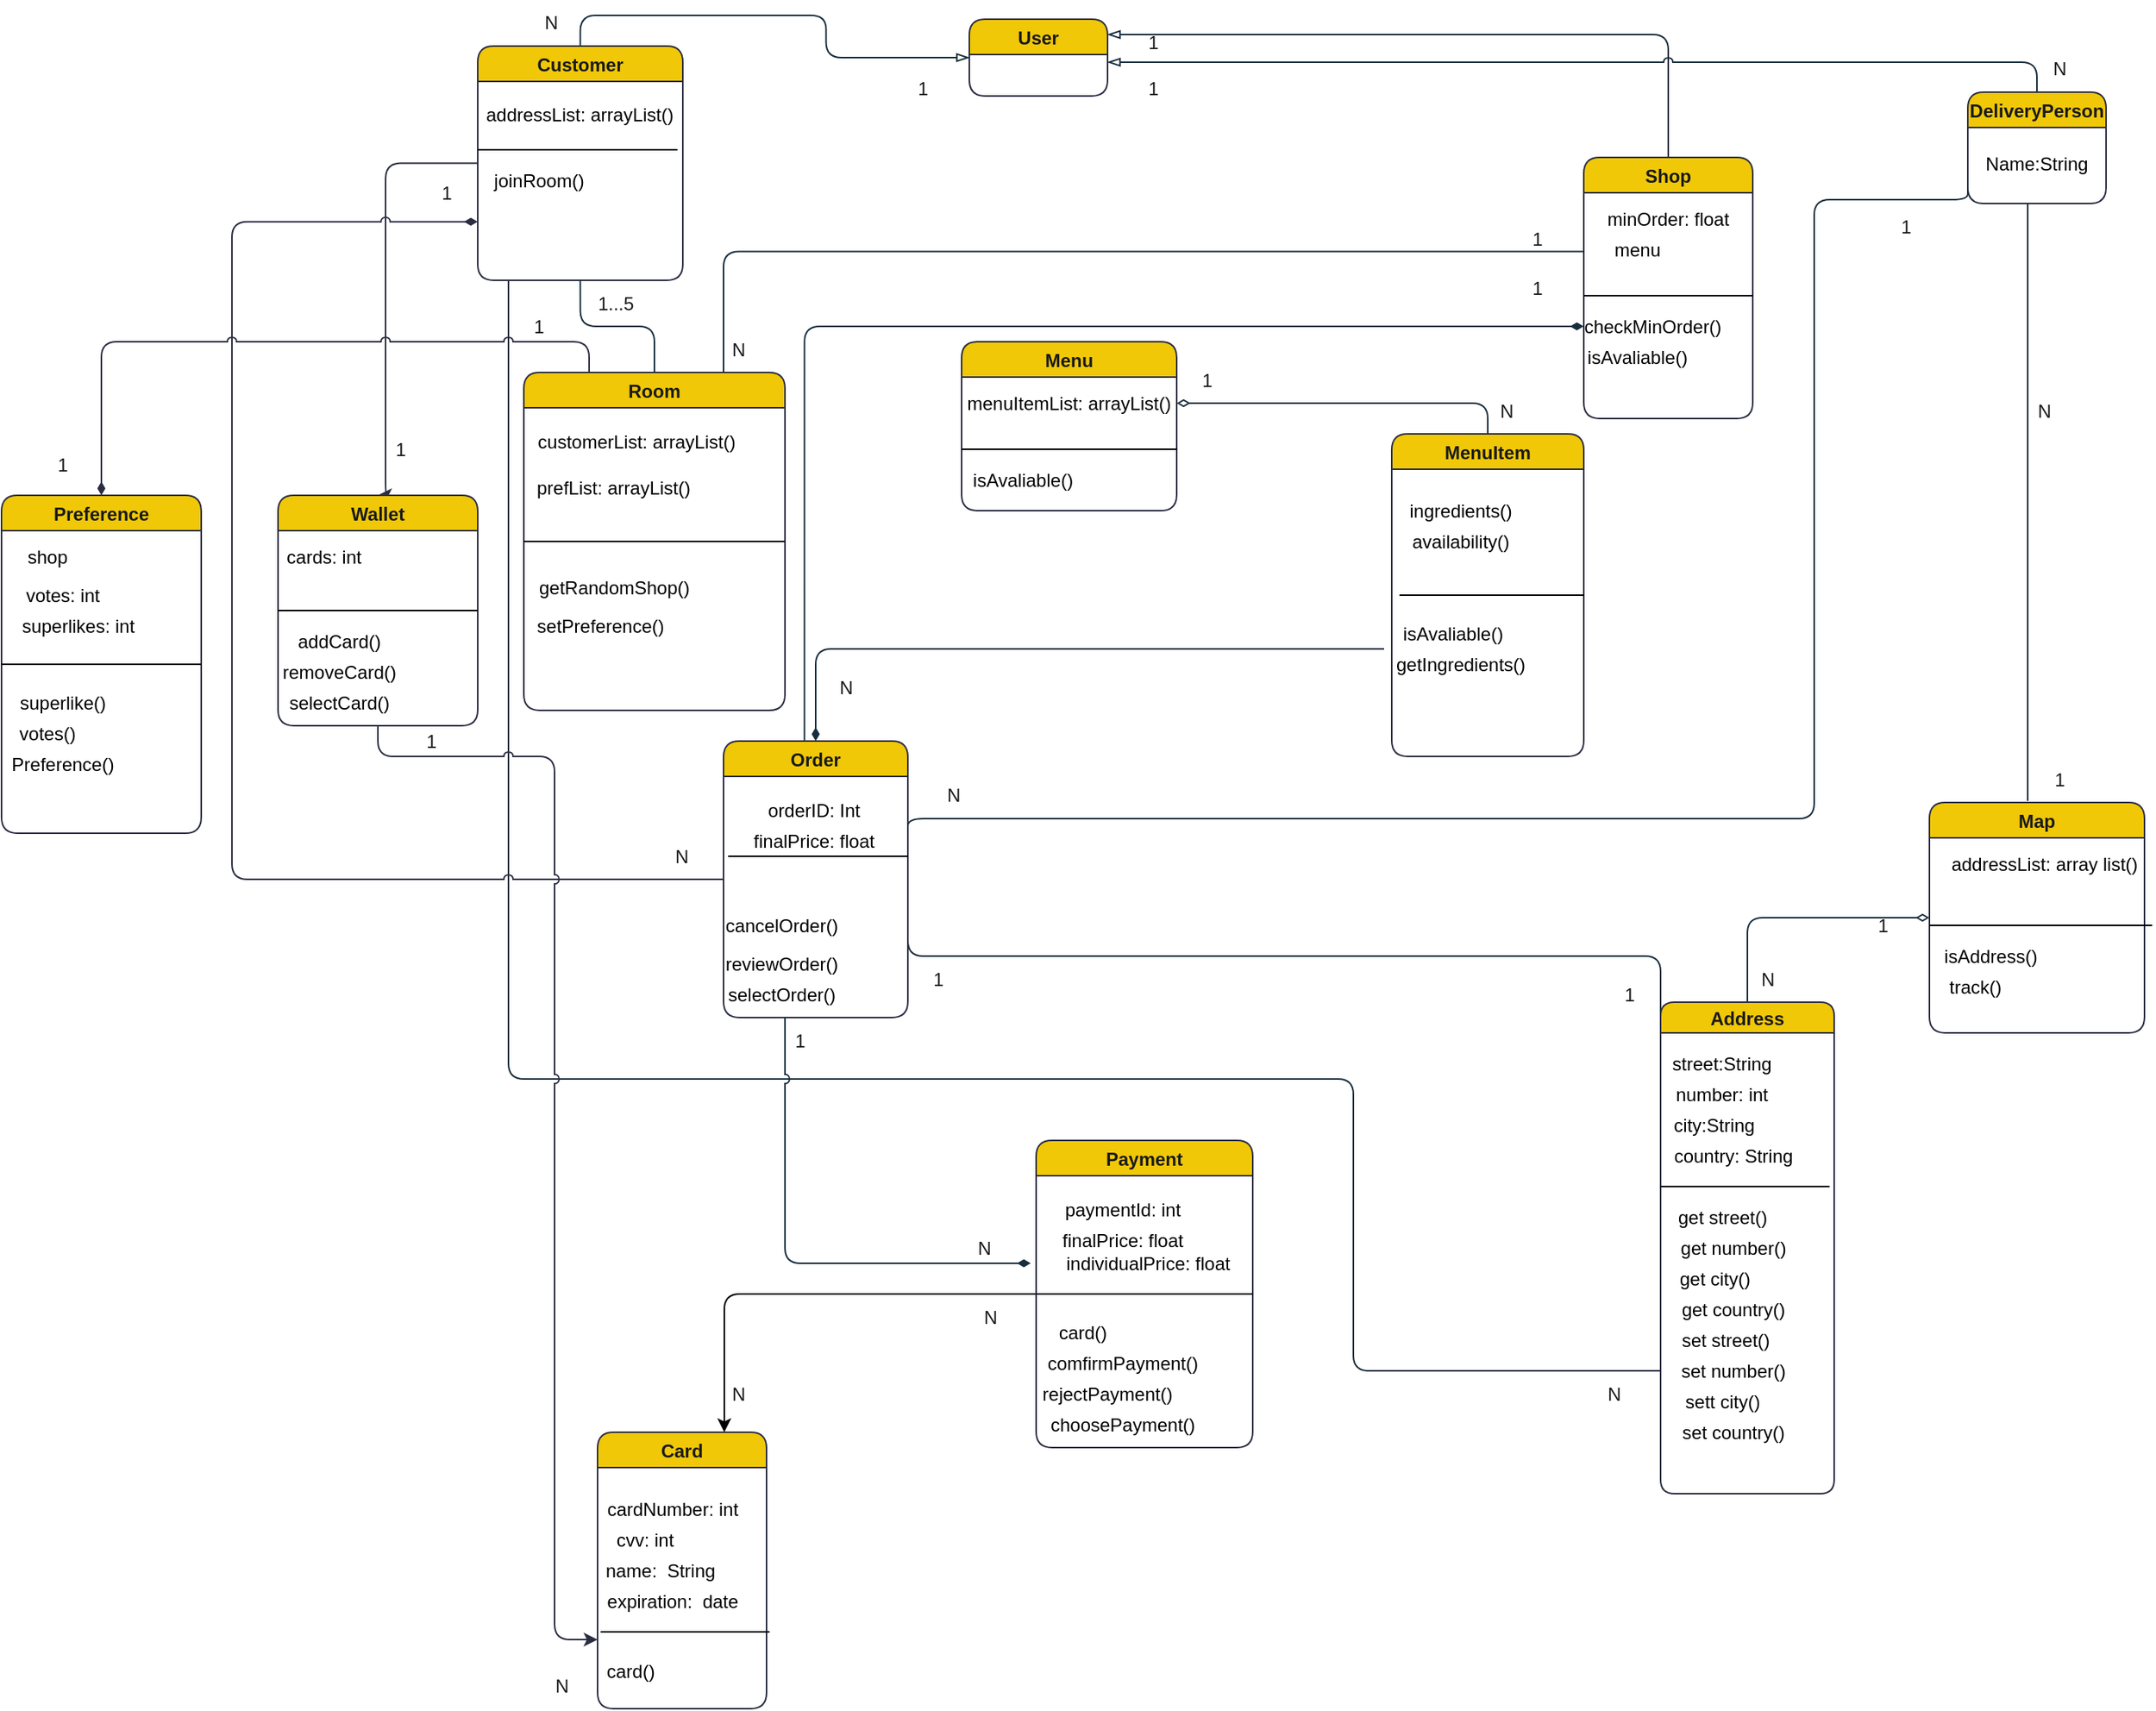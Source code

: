 <mxfile version="19.0.3" type="device"><diagram id="C5RBs43oDa-KdzZeNtuy" name="Page-1"><mxGraphModel dx="2557" dy="2076" grid="1" gridSize="10" guides="1" tooltips="1" connect="1" arrows="1" fold="1" page="1" pageScale="1" pageWidth="827" pageHeight="1169" background="#FFFFFF" math="0" shadow="0"><root><mxCell id="WIyWlLk6GJQsqaUBKTNV-0"/><mxCell id="WIyWlLk6GJQsqaUBKTNV-1" parent="WIyWlLk6GJQsqaUBKTNV-0"/><mxCell id="latmgmY7Nr6nbQ9gTKRY-16" style="edgeStyle=orthogonalEdgeStyle;orthogonalLoop=1;jettySize=auto;html=1;entryX=0.5;entryY=0;entryDx=0;entryDy=0;endArrow=none;endFill=0;startArrow=blockThin;startFill=0;rounded=1;labelBackgroundColor=#EEEEEE;strokeColor=#182E3E;fontColor=#1A1A1A;" parent="WIyWlLk6GJQsqaUBKTNV-1" source="latmgmY7Nr6nbQ9gTKRY-2" target="latmgmY7Nr6nbQ9gTKRY-3" edge="1"><mxGeometry relative="1" as="geometry"/></mxCell><mxCell id="latmgmY7Nr6nbQ9gTKRY-17" style="edgeStyle=orthogonalEdgeStyle;orthogonalLoop=1;jettySize=auto;html=1;entryX=0.5;entryY=0;entryDx=0;entryDy=0;endArrow=none;endFill=0;startArrow=blockThin;startFill=0;rounded=1;labelBackgroundColor=#EEEEEE;strokeColor=#182E3E;fontColor=#1A1A1A;" parent="WIyWlLk6GJQsqaUBKTNV-1" source="latmgmY7Nr6nbQ9gTKRY-2" target="latmgmY7Nr6nbQ9gTKRY-4" edge="1"><mxGeometry relative="1" as="geometry"><Array as="points"><mxPoint x="265" y="-1137.5"/></Array></mxGeometry></mxCell><mxCell id="latmgmY7Nr6nbQ9gTKRY-18" style="edgeStyle=orthogonalEdgeStyle;orthogonalLoop=1;jettySize=auto;html=1;entryX=0.5;entryY=0;entryDx=0;entryDy=0;startArrow=blockThin;startFill=0;endArrow=none;endFill=0;rounded=1;labelBackgroundColor=#EEEEEE;strokeColor=#182E3E;fontColor=#1A1A1A;jumpStyle=arc;" parent="WIyWlLk6GJQsqaUBKTNV-1" source="latmgmY7Nr6nbQ9gTKRY-2" target="latmgmY7Nr6nbQ9gTKRY-5" edge="1"><mxGeometry relative="1" as="geometry"><Array as="points"><mxPoint x="505" y="-1119.5"/></Array></mxGeometry></mxCell><mxCell id="latmgmY7Nr6nbQ9gTKRY-2" value="User" style="swimlane;rounded=1;fillColor=#F0C808;strokeColor=#2B2D42;fontColor=#1A1A1A;" parent="WIyWlLk6GJQsqaUBKTNV-1" vertex="1"><mxGeometry x="-190" y="-1147.5" width="90" height="50" as="geometry"/></mxCell><mxCell id="latmgmY7Nr6nbQ9gTKRY-45" style="edgeStyle=orthogonalEdgeStyle;orthogonalLoop=1;jettySize=auto;html=1;entryX=0;entryY=0.75;entryDx=0;entryDy=0;startArrow=none;startFill=0;endArrow=none;endFill=0;elbow=vertical;rounded=1;labelBackgroundColor=#EEEEEE;strokeColor=#182E3E;fontColor=#1A1A1A;" parent="WIyWlLk6GJQsqaUBKTNV-1" target="latmgmY7Nr6nbQ9gTKRY-13" edge="1"><mxGeometry relative="1" as="geometry"><Array as="points"><mxPoint x="-490" y="-977.5"/><mxPoint x="-490" y="-457.5"/><mxPoint x="60" y="-457.5"/><mxPoint x="60" y="-267.5"/></Array><mxPoint x="-490" y="-977.5" as="sourcePoint"/></mxGeometry></mxCell><mxCell id="Bmheo_NzVIlXGP0HRXlo-3" style="edgeStyle=orthogonalEdgeStyle;rounded=1;orthogonalLoop=1;jettySize=auto;html=1;entryX=0.5;entryY=0;entryDx=0;entryDy=0;strokeColor=#2B2D42;jumpStyle=arc;" parent="WIyWlLk6GJQsqaUBKTNV-1" source="latmgmY7Nr6nbQ9gTKRY-3" target="Bmheo_NzVIlXGP0HRXlo-2" edge="1"><mxGeometry relative="1" as="geometry"><Array as="points"><mxPoint x="-570" y="-1053.5"/><mxPoint x="-570" y="-837.5"/></Array></mxGeometry></mxCell><mxCell id="latmgmY7Nr6nbQ9gTKRY-3" value="Customer" style="swimlane;startSize=23;rounded=1;fillColor=#F0C808;strokeColor=#2B2D42;fontColor=#1A1A1A;" parent="WIyWlLk6GJQsqaUBKTNV-1" vertex="1"><mxGeometry x="-510" y="-1130" width="133.5" height="152.5" as="geometry"/></mxCell><mxCell id="lpXa4CEymnsqOHcfvNIc-89" value="addressList: arrayList()" style="text;html=1;strokeColor=none;fillColor=none;align=center;verticalAlign=middle;whiteSpace=wrap;rounded=0;" parent="latmgmY7Nr6nbQ9gTKRY-3" vertex="1"><mxGeometry x="-11.75" y="30" width="157" height="30" as="geometry"/></mxCell><mxCell id="lpXa4CEymnsqOHcfvNIc-90" value="" style="endArrow=none;html=1;rounded=0;" parent="latmgmY7Nr6nbQ9gTKRY-3" edge="1"><mxGeometry width="50" height="50" relative="1" as="geometry"><mxPoint y="67.5" as="sourcePoint"/><mxPoint x="130" y="67.5" as="targetPoint"/></mxGeometry></mxCell><mxCell id="lpXa4CEymnsqOHcfvNIc-91" value="joinRoom()" style="text;html=1;strokeColor=none;fillColor=none;align=center;verticalAlign=middle;whiteSpace=wrap;rounded=0;" parent="latmgmY7Nr6nbQ9gTKRY-3" vertex="1"><mxGeometry x="10" y="72.5" width="60" height="30" as="geometry"/></mxCell><mxCell id="latmgmY7Nr6nbQ9gTKRY-41" style="edgeStyle=orthogonalEdgeStyle;orthogonalLoop=1;jettySize=auto;html=1;exitX=0;exitY=0.5;exitDx=0;exitDy=0;entryX=0.439;entryY=0.01;entryDx=0;entryDy=0;startArrow=diamondThin;startFill=1;endArrow=none;endFill=0;elbow=vertical;rounded=1;labelBackgroundColor=#EEEEEE;strokeColor=#182E3E;fontColor=#1A1A1A;entryPerimeter=0;" parent="WIyWlLk6GJQsqaUBKTNV-1" source="lpXa4CEymnsqOHcfvNIc-61" target="latmgmY7Nr6nbQ9gTKRY-7" edge="1"><mxGeometry relative="1" as="geometry"><Array as="points"><mxPoint x="-297" y="-947.5"/></Array></mxGeometry></mxCell><mxCell id="latmgmY7Nr6nbQ9gTKRY-4" value="Shop" style="swimlane;rounded=1;fillColor=#F0C808;strokeColor=#2B2D42;fontColor=#1A1A1A;" parent="WIyWlLk6GJQsqaUBKTNV-1" vertex="1"><mxGeometry x="210" y="-1057.5" width="110" height="170" as="geometry"/></mxCell><mxCell id="lpXa4CEymnsqOHcfvNIc-57" value="minOrder: float" style="text;html=1;strokeColor=none;fillColor=none;align=center;verticalAlign=middle;whiteSpace=wrap;rounded=0;" parent="latmgmY7Nr6nbQ9gTKRY-4" vertex="1"><mxGeometry x="10" y="30" width="90" height="20" as="geometry"/></mxCell><mxCell id="lpXa4CEymnsqOHcfvNIc-58" value="menu" style="text;html=1;strokeColor=none;fillColor=none;align=center;verticalAlign=middle;whiteSpace=wrap;rounded=0;" parent="latmgmY7Nr6nbQ9gTKRY-4" vertex="1"><mxGeometry x="-10" y="50" width="90" height="20" as="geometry"/></mxCell><mxCell id="lpXa4CEymnsqOHcfvNIc-61" value="checkMinOrder()" style="text;html=1;strokeColor=none;fillColor=none;align=center;verticalAlign=middle;whiteSpace=wrap;rounded=0;" parent="latmgmY7Nr6nbQ9gTKRY-4" vertex="1"><mxGeometry y="100" width="90" height="20" as="geometry"/></mxCell><mxCell id="lpXa4CEymnsqOHcfvNIc-62" value="isAvaliable()" style="text;html=1;strokeColor=none;fillColor=none;align=center;verticalAlign=middle;whiteSpace=wrap;rounded=0;" parent="latmgmY7Nr6nbQ9gTKRY-4" vertex="1"><mxGeometry x="-10" y="120" width="90" height="20" as="geometry"/></mxCell><mxCell id="latmgmY7Nr6nbQ9gTKRY-49" style="edgeStyle=orthogonalEdgeStyle;orthogonalLoop=1;jettySize=auto;html=1;entryX=0.15;entryY=0.967;entryDx=0;entryDy=0;startArrow=none;startFill=0;endArrow=none;endFill=0;elbow=vertical;rounded=0;labelBackgroundColor=#EEEEEE;strokeColor=#182E3E;fontColor=#1A1A1A;entryPerimeter=0;" parent="WIyWlLk6GJQsqaUBKTNV-1" target="lpXa4CEymnsqOHcfvNIc-49" edge="1"><mxGeometry relative="1" as="geometry"><Array as="points"><mxPoint x="499" y="-907.5"/></Array><mxPoint x="499" y="-1027.5" as="sourcePoint"/></mxGeometry></mxCell><mxCell id="latmgmY7Nr6nbQ9gTKRY-5" value="DeliveryPerson" style="swimlane;startSize=23;rounded=1;fillColor=#F0C808;strokeColor=#2B2D42;fontColor=#1A1A1A;" parent="WIyWlLk6GJQsqaUBKTNV-1" vertex="1"><mxGeometry x="460" y="-1100" width="90" height="72.5" as="geometry"/></mxCell><mxCell id="lpXa4CEymnsqOHcfvNIc-111" value="Name:String" style="text;html=1;strokeColor=none;fillColor=none;align=center;verticalAlign=middle;whiteSpace=wrap;rounded=0;" parent="latmgmY7Nr6nbQ9gTKRY-5" vertex="1"><mxGeometry x="15" y="31.5" width="60" height="30" as="geometry"/></mxCell><mxCell id="latmgmY7Nr6nbQ9gTKRY-35" style="edgeStyle=orthogonalEdgeStyle;orthogonalLoop=1;jettySize=auto;html=1;entryX=0.5;entryY=1;entryDx=0;entryDy=0;startArrow=none;startFill=0;endArrow=none;endFill=0;rounded=1;labelBackgroundColor=#EEEEEE;strokeColor=#182E3E;fontColor=#1A1A1A;" parent="WIyWlLk6GJQsqaUBKTNV-1" source="latmgmY7Nr6nbQ9gTKRY-6" target="latmgmY7Nr6nbQ9gTKRY-3" edge="1"><mxGeometry relative="1" as="geometry"/></mxCell><mxCell id="latmgmY7Nr6nbQ9gTKRY-39" style="edgeStyle=orthogonalEdgeStyle;orthogonalLoop=1;jettySize=auto;html=1;entryX=1;entryY=0.75;entryDx=0;entryDy=0;startArrow=none;startFill=0;endArrow=none;endFill=0;rounded=1;labelBackgroundColor=#EEEEEE;strokeColor=#182E3E;fontColor=#1A1A1A;exitX=0.25;exitY=1;exitDx=0;exitDy=0;" parent="WIyWlLk6GJQsqaUBKTNV-1" target="lpXa4CEymnsqOHcfvNIc-31" edge="1"><mxGeometry relative="1" as="geometry"><Array as="points"><mxPoint x="-350" y="-907.5"/><mxPoint x="-350" y="-996.5"/></Array><mxPoint x="-355" y="-907.5" as="sourcePoint"/></mxGeometry></mxCell><mxCell id="latmgmY7Nr6nbQ9gTKRY-6" value="Room" style="swimlane;rounded=1;fillColor=#F0C808;strokeColor=#2B2D42;fontColor=#1A1A1A;" parent="WIyWlLk6GJQsqaUBKTNV-1" vertex="1"><mxGeometry x="-480" y="-917.5" width="170" height="220" as="geometry"/></mxCell><mxCell id="lpXa4CEymnsqOHcfvNIc-84" value="customerList: arrayList()" style="text;html=1;strokeColor=none;fillColor=none;align=center;verticalAlign=middle;whiteSpace=wrap;rounded=0;" parent="latmgmY7Nr6nbQ9gTKRY-6" vertex="1"><mxGeometry x="-5" y="30" width="157" height="30" as="geometry"/></mxCell><mxCell id="lpXa4CEymnsqOHcfvNIc-85" value="prefList: arrayList()" style="text;html=1;strokeColor=none;fillColor=none;align=center;verticalAlign=middle;whiteSpace=wrap;rounded=0;" parent="latmgmY7Nr6nbQ9gTKRY-6" vertex="1"><mxGeometry x="-20" y="60" width="157" height="30" as="geometry"/></mxCell><mxCell id="lpXa4CEymnsqOHcfvNIc-87" value="getRandomShop()" style="text;html=1;strokeColor=none;fillColor=none;align=center;verticalAlign=middle;whiteSpace=wrap;rounded=0;" parent="latmgmY7Nr6nbQ9gTKRY-6" vertex="1"><mxGeometry x="28.5" y="125" width="60" height="30" as="geometry"/></mxCell><mxCell id="lpXa4CEymnsqOHcfvNIc-88" value="setPreference()" style="text;html=1;strokeColor=none;fillColor=none;align=center;verticalAlign=middle;whiteSpace=wrap;rounded=0;" parent="latmgmY7Nr6nbQ9gTKRY-6" vertex="1"><mxGeometry x="20" y="150" width="60" height="30" as="geometry"/></mxCell><mxCell id="latmgmY7Nr6nbQ9gTKRY-31" style="edgeStyle=orthogonalEdgeStyle;orthogonalLoop=1;jettySize=auto;html=1;startArrow=none;startFill=0;endArrow=diamondThin;endFill=1;rounded=1;labelBackgroundColor=#EEEEEE;strokeColor=#182E3E;fontColor=#1A1A1A;jumpStyle=arc;" parent="WIyWlLk6GJQsqaUBKTNV-1" source="latmgmY7Nr6nbQ9gTKRY-7" edge="1"><mxGeometry relative="1" as="geometry"><Array as="points"><mxPoint x="-310" y="-677.5"/></Array><mxPoint x="-150" y="-337.5" as="targetPoint"/></mxGeometry></mxCell><mxCell id="latmgmY7Nr6nbQ9gTKRY-42" style="edgeStyle=orthogonalEdgeStyle;orthogonalLoop=1;jettySize=auto;html=1;entryX=0;entryY=0.75;entryDx=0;entryDy=0;startArrow=none;startFill=0;endArrow=diamondThin;endFill=1;rounded=1;labelBackgroundColor=#EEEEEE;strokeColor=#2B2D42;fontColor=#1A1A1A;jumpStyle=arc;" parent="WIyWlLk6GJQsqaUBKTNV-1" source="latmgmY7Nr6nbQ9gTKRY-7" target="latmgmY7Nr6nbQ9gTKRY-3" edge="1"><mxGeometry relative="1" as="geometry"><Array as="points"><mxPoint x="-670" y="-587.5"/><mxPoint x="-670" y="-1015.5"/></Array></mxGeometry></mxCell><mxCell id="latmgmY7Nr6nbQ9gTKRY-43" style="edgeStyle=orthogonalEdgeStyle;orthogonalLoop=1;jettySize=auto;html=1;startArrow=none;startFill=0;endArrow=none;endFill=0;elbow=vertical;rounded=1;labelBackgroundColor=#EEEEEE;strokeColor=#182E3E;fontColor=#1A1A1A;" parent="WIyWlLk6GJQsqaUBKTNV-1" edge="1"><mxGeometry relative="1" as="geometry"><Array as="points"><mxPoint x="-230" y="-627"/><mxPoint x="360" y="-627"/><mxPoint x="360" y="-1030"/><mxPoint x="460" y="-1030"/></Array><mxPoint x="-230" y="-617.5" as="sourcePoint"/><mxPoint x="460" y="-1037.5" as="targetPoint"/></mxGeometry></mxCell><mxCell id="latmgmY7Nr6nbQ9gTKRY-47" style="edgeStyle=orthogonalEdgeStyle;orthogonalLoop=1;jettySize=auto;html=1;entryX=0;entryY=0.25;entryDx=0;entryDy=0;startArrow=none;startFill=0;endArrow=none;endFill=0;elbow=vertical;rounded=1;labelBackgroundColor=#EEEEEE;strokeColor=#182E3E;fontColor=#1A1A1A;" parent="WIyWlLk6GJQsqaUBKTNV-1" target="latmgmY7Nr6nbQ9gTKRY-13" edge="1"><mxGeometry relative="1" as="geometry"><mxPoint x="-230" y="-607.5" as="sourcePoint"/><Array as="points"><mxPoint x="-190" y="-537.5"/><mxPoint x="67" y="-537.5"/></Array></mxGeometry></mxCell><mxCell id="latmgmY7Nr6nbQ9gTKRY-7" value="Order" style="swimlane;rounded=1;fillColor=#F0C808;strokeColor=#2B2D42;fontColor=#1A1A1A;" parent="WIyWlLk6GJQsqaUBKTNV-1" vertex="1"><mxGeometry x="-350" y="-677.5" width="120" height="180" as="geometry"/></mxCell><mxCell id="lpXa4CEymnsqOHcfvNIc-112" value="cancelOrder()" style="text;html=1;strokeColor=none;fillColor=none;align=center;verticalAlign=middle;whiteSpace=wrap;rounded=0;" parent="latmgmY7Nr6nbQ9gTKRY-7" vertex="1"><mxGeometry x="8" y="105" width="60" height="30" as="geometry"/></mxCell><mxCell id="lpXa4CEymnsqOHcfvNIc-113" value="reviewOrder()" style="text;html=1;strokeColor=none;fillColor=none;align=center;verticalAlign=middle;whiteSpace=wrap;rounded=0;" parent="latmgmY7Nr6nbQ9gTKRY-7" vertex="1"><mxGeometry x="8" y="130" width="60" height="30" as="geometry"/></mxCell><mxCell id="lpXa4CEymnsqOHcfvNIc-114" value="selectOrder()" style="text;html=1;strokeColor=none;fillColor=none;align=center;verticalAlign=middle;whiteSpace=wrap;rounded=0;" parent="latmgmY7Nr6nbQ9gTKRY-7" vertex="1"><mxGeometry x="8" y="150" width="60" height="30" as="geometry"/></mxCell><mxCell id="lpXa4CEymnsqOHcfvNIc-115" value="orderID: Int" style="text;html=1;strokeColor=none;fillColor=none;align=center;verticalAlign=middle;whiteSpace=wrap;rounded=0;" parent="latmgmY7Nr6nbQ9gTKRY-7" vertex="1"><mxGeometry x="18" y="30" width="82" height="30" as="geometry"/></mxCell><mxCell id="lpXa4CEymnsqOHcfvNIc-125" value="finalPrice: float" style="text;html=1;strokeColor=none;fillColor=none;align=center;verticalAlign=middle;whiteSpace=wrap;rounded=0;" parent="latmgmY7Nr6nbQ9gTKRY-7" vertex="1"><mxGeometry x="18" y="50" width="82" height="30" as="geometry"/></mxCell><mxCell id="Bmheo_NzVIlXGP0HRXlo-0" style="edgeStyle=orthogonalEdgeStyle;rounded=1;orthogonalLoop=1;jettySize=auto;html=1;entryX=0.75;entryY=0;entryDx=0;entryDy=0;" parent="WIyWlLk6GJQsqaUBKTNV-1" source="latmgmY7Nr6nbQ9gTKRY-8" target="latmgmY7Nr6nbQ9gTKRY-10" edge="1"><mxGeometry relative="1" as="geometry"><mxPoint x="-320" y="-407.5" as="targetPoint"/></mxGeometry></mxCell><mxCell id="latmgmY7Nr6nbQ9gTKRY-8" value="Payment" style="swimlane;startSize=23;rounded=1;fillColor=#F0C808;strokeColor=#2B2D42;fontColor=#1A1A1A;" parent="WIyWlLk6GJQsqaUBKTNV-1" vertex="1"><mxGeometry x="-146.5" y="-417.5" width="141" height="200" as="geometry"/></mxCell><mxCell id="lpXa4CEymnsqOHcfvNIc-117" value="card()&lt;br&gt;" style="text;html=1;strokeColor=none;fillColor=none;align=center;verticalAlign=middle;whiteSpace=wrap;rounded=0;" parent="latmgmY7Nr6nbQ9gTKRY-8" vertex="1"><mxGeometry y="110" width="60" height="30" as="geometry"/></mxCell><mxCell id="lpXa4CEymnsqOHcfvNIc-118" value="comfirmPayment()" style="text;html=1;strokeColor=none;fillColor=none;align=center;verticalAlign=middle;whiteSpace=wrap;rounded=0;" parent="latmgmY7Nr6nbQ9gTKRY-8" vertex="1"><mxGeometry x="26.5" y="130" width="60" height="30" as="geometry"/></mxCell><mxCell id="lpXa4CEymnsqOHcfvNIc-119" value="rejectPayment()" style="text;html=1;strokeColor=none;fillColor=none;align=center;verticalAlign=middle;whiteSpace=wrap;rounded=0;" parent="latmgmY7Nr6nbQ9gTKRY-8" vertex="1"><mxGeometry x="16.5" y="150" width="60" height="30" as="geometry"/></mxCell><mxCell id="lpXa4CEymnsqOHcfvNIc-121" value="choosePayment()" style="text;html=1;strokeColor=none;fillColor=none;align=center;verticalAlign=middle;whiteSpace=wrap;rounded=0;" parent="latmgmY7Nr6nbQ9gTKRY-8" vertex="1"><mxGeometry x="26.5" y="170" width="60" height="30" as="geometry"/></mxCell><mxCell id="lpXa4CEymnsqOHcfvNIc-123" value="paymentId: int" style="text;html=1;strokeColor=none;fillColor=none;align=center;verticalAlign=middle;whiteSpace=wrap;rounded=0;" parent="latmgmY7Nr6nbQ9gTKRY-8" vertex="1"><mxGeometry x="15.5" y="30" width="82" height="30" as="geometry"/></mxCell><mxCell id="lpXa4CEymnsqOHcfvNIc-122" value="finalPrice: float" style="text;html=1;strokeColor=none;fillColor=none;align=center;verticalAlign=middle;whiteSpace=wrap;rounded=0;" parent="latmgmY7Nr6nbQ9gTKRY-8" vertex="1"><mxGeometry x="15.5" y="50" width="82" height="30" as="geometry"/></mxCell><mxCell id="lpXa4CEymnsqOHcfvNIc-124" value="individualPrice: float" style="text;html=1;strokeColor=none;fillColor=none;align=center;verticalAlign=middle;whiteSpace=wrap;rounded=0;" parent="latmgmY7Nr6nbQ9gTKRY-8" vertex="1"><mxGeometry x="15.5" y="70" width="114.5" height="20" as="geometry"/></mxCell><mxCell id="latmgmY7Nr6nbQ9gTKRY-10" value="Card" style="swimlane;rounded=1;fillColor=#F0C808;strokeColor=#2B2D42;fontColor=#1A1A1A;startSize=23;" parent="WIyWlLk6GJQsqaUBKTNV-1" vertex="1"><mxGeometry x="-432" y="-227.5" width="110" height="180" as="geometry"/></mxCell><mxCell id="lpXa4CEymnsqOHcfvNIc-73" value="cardNumber: int" style="text;html=1;strokeColor=none;fillColor=none;align=center;verticalAlign=middle;whiteSpace=wrap;rounded=0;" parent="latmgmY7Nr6nbQ9gTKRY-10" vertex="1"><mxGeometry y="40" width="98" height="20" as="geometry"/></mxCell><mxCell id="lpXa4CEymnsqOHcfvNIc-74" value="cvv: int" style="text;html=1;strokeColor=none;fillColor=none;align=center;verticalAlign=middle;whiteSpace=wrap;rounded=0;" parent="latmgmY7Nr6nbQ9gTKRY-10" vertex="1"><mxGeometry x="-18" y="60" width="98" height="20" as="geometry"/></mxCell><mxCell id="lpXa4CEymnsqOHcfvNIc-75" value="name:&amp;nbsp; String" style="text;html=1;strokeColor=none;fillColor=none;align=center;verticalAlign=middle;whiteSpace=wrap;rounded=0;" parent="latmgmY7Nr6nbQ9gTKRY-10" vertex="1"><mxGeometry x="-8" y="80" width="98" height="20" as="geometry"/></mxCell><mxCell id="lpXa4CEymnsqOHcfvNIc-76" value="expiration:&amp;nbsp; date" style="text;html=1;strokeColor=none;fillColor=none;align=center;verticalAlign=middle;whiteSpace=wrap;rounded=0;" parent="latmgmY7Nr6nbQ9gTKRY-10" vertex="1"><mxGeometry y="100" width="98" height="20" as="geometry"/></mxCell><mxCell id="lpXa4CEymnsqOHcfvNIc-79" value="card()" style="text;strokeColor=none;fillColor=none;align=left;verticalAlign=middle;spacingLeft=4;spacingRight=4;overflow=hidden;points=[[0,0.5],[1,0.5]];portConstraint=eastwest;rotatable=0;" parent="latmgmY7Nr6nbQ9gTKRY-10" vertex="1"><mxGeometry y="140" width="80" height="30" as="geometry"/></mxCell><mxCell id="latmgmY7Nr6nbQ9gTKRY-44" style="edgeStyle=orthogonalEdgeStyle;orthogonalLoop=1;jettySize=auto;html=1;entryX=0.5;entryY=0;entryDx=0;entryDy=0;startArrow=diamondThin;startFill=0;endArrow=none;endFill=0;elbow=vertical;rounded=1;labelBackgroundColor=#EEEEEE;strokeColor=#182E3E;fontColor=#1A1A1A;" parent="WIyWlLk6GJQsqaUBKTNV-1" source="latmgmY7Nr6nbQ9gTKRY-12" target="latmgmY7Nr6nbQ9gTKRY-13" edge="1"><mxGeometry relative="1" as="geometry"/></mxCell><mxCell id="latmgmY7Nr6nbQ9gTKRY-12" value="Map" style="swimlane;rounded=1;fillColor=#F0C808;strokeColor=#2B2D42;fontColor=#1A1A1A;" parent="WIyWlLk6GJQsqaUBKTNV-1" vertex="1"><mxGeometry x="435" y="-637.5" width="140" height="150" as="geometry"/></mxCell><mxCell id="lpXa4CEymnsqOHcfvNIc-19" value="addressList: array list()" style="text;html=1;strokeColor=none;fillColor=none;align=center;verticalAlign=middle;whiteSpace=wrap;rounded=0;" parent="latmgmY7Nr6nbQ9gTKRY-12" vertex="1"><mxGeometry x="10" y="30" width="130" height="20" as="geometry"/></mxCell><mxCell id="lpXa4CEymnsqOHcfvNIc-94" value="isAddress()" style="text;html=1;strokeColor=none;fillColor=none;align=center;verticalAlign=middle;whiteSpace=wrap;rounded=0;" parent="latmgmY7Nr6nbQ9gTKRY-12" vertex="1"><mxGeometry x="-25" y="90" width="130" height="20" as="geometry"/></mxCell><mxCell id="lpXa4CEymnsqOHcfvNIc-95" value="track()" style="text;html=1;strokeColor=none;fillColor=none;align=center;verticalAlign=middle;whiteSpace=wrap;rounded=0;" parent="latmgmY7Nr6nbQ9gTKRY-12" vertex="1"><mxGeometry x="-35" y="110" width="130" height="20" as="geometry"/></mxCell><mxCell id="lpXa4CEymnsqOHcfvNIc-48" value="1" style="text;html=1;strokeColor=none;fillColor=none;align=center;verticalAlign=middle;whiteSpace=wrap;rounded=0;fontColor=#1A1A1A;" parent="latmgmY7Nr6nbQ9gTKRY-12" vertex="1"><mxGeometry x="-60" y="65" width="60" height="30" as="geometry"/></mxCell><mxCell id="latmgmY7Nr6nbQ9gTKRY-13" value="Address" style="swimlane;rounded=1;startSize=20;fillColor=#F0C808;strokeColor=#2B2D42;fontColor=#1A1A1A;" parent="WIyWlLk6GJQsqaUBKTNV-1" vertex="1"><mxGeometry x="260" y="-507.5" width="113" height="320" as="geometry"/></mxCell><mxCell id="lpXa4CEymnsqOHcfvNIc-4" value="street:String" style="text;html=1;strokeColor=none;fillColor=none;align=center;verticalAlign=middle;whiteSpace=wrap;rounded=0;" parent="latmgmY7Nr6nbQ9gTKRY-13" vertex="1"><mxGeometry x="10" y="30" width="60" height="20" as="geometry"/></mxCell><mxCell id="lpXa4CEymnsqOHcfvNIc-5" value="number: int" style="text;html=1;strokeColor=none;fillColor=none;align=center;verticalAlign=middle;whiteSpace=wrap;rounded=0;" parent="latmgmY7Nr6nbQ9gTKRY-13" vertex="1"><mxGeometry x="5" y="50" width="70" height="20" as="geometry"/></mxCell><mxCell id="lpXa4CEymnsqOHcfvNIc-7" value="city:String" style="text;html=1;strokeColor=none;fillColor=none;align=center;verticalAlign=middle;whiteSpace=wrap;rounded=0;" parent="latmgmY7Nr6nbQ9gTKRY-13" vertex="1"><mxGeometry y="70" width="70" height="20" as="geometry"/></mxCell><mxCell id="lpXa4CEymnsqOHcfvNIc-8" value="country: String" style="text;html=1;strokeColor=none;fillColor=none;align=center;verticalAlign=middle;whiteSpace=wrap;rounded=0;" parent="latmgmY7Nr6nbQ9gTKRY-13" vertex="1"><mxGeometry x="5" y="90" width="85" height="20" as="geometry"/></mxCell><mxCell id="lpXa4CEymnsqOHcfvNIc-9" value="get street()" style="text;html=1;strokeColor=none;fillColor=none;align=center;verticalAlign=middle;whiteSpace=wrap;rounded=0;" parent="latmgmY7Nr6nbQ9gTKRY-13" vertex="1"><mxGeometry x="-7.5" y="130" width="95" height="20" as="geometry"/></mxCell><mxCell id="lpXa4CEymnsqOHcfvNIc-10" value="get number()" style="text;html=1;strokeColor=none;fillColor=none;align=center;verticalAlign=middle;whiteSpace=wrap;rounded=0;" parent="latmgmY7Nr6nbQ9gTKRY-13" vertex="1"><mxGeometry y="150" width="95" height="20" as="geometry"/></mxCell><mxCell id="lpXa4CEymnsqOHcfvNIc-13" value="get city()" style="text;html=1;strokeColor=none;fillColor=none;align=center;verticalAlign=middle;whiteSpace=wrap;rounded=0;" parent="latmgmY7Nr6nbQ9gTKRY-13" vertex="1"><mxGeometry x="-12.5" y="170" width="95" height="20" as="geometry"/></mxCell><mxCell id="lpXa4CEymnsqOHcfvNIc-14" value="get country()" style="text;html=1;strokeColor=none;fillColor=none;align=center;verticalAlign=middle;whiteSpace=wrap;rounded=0;" parent="latmgmY7Nr6nbQ9gTKRY-13" vertex="1"><mxGeometry y="190" width="95" height="20" as="geometry"/></mxCell><mxCell id="lpXa4CEymnsqOHcfvNIc-15" value="set street()" style="text;html=1;strokeColor=none;fillColor=none;align=center;verticalAlign=middle;whiteSpace=wrap;rounded=0;" parent="latmgmY7Nr6nbQ9gTKRY-13" vertex="1"><mxGeometry x="-5" y="210" width="95" height="20" as="geometry"/></mxCell><mxCell id="lpXa4CEymnsqOHcfvNIc-16" value="set number()" style="text;html=1;strokeColor=none;fillColor=none;align=center;verticalAlign=middle;whiteSpace=wrap;rounded=0;" parent="latmgmY7Nr6nbQ9gTKRY-13" vertex="1"><mxGeometry y="230" width="95" height="20" as="geometry"/></mxCell><mxCell id="lpXa4CEymnsqOHcfvNIc-17" value="sett city()" style="text;html=1;strokeColor=none;fillColor=none;align=center;verticalAlign=middle;whiteSpace=wrap;rounded=0;" parent="latmgmY7Nr6nbQ9gTKRY-13" vertex="1"><mxGeometry x="-7.5" y="250" width="95" height="20" as="geometry"/></mxCell><mxCell id="lpXa4CEymnsqOHcfvNIc-18" value="set country()" style="text;html=1;strokeColor=none;fillColor=none;align=center;verticalAlign=middle;whiteSpace=wrap;rounded=0;" parent="latmgmY7Nr6nbQ9gTKRY-13" vertex="1"><mxGeometry y="270" width="95" height="20" as="geometry"/></mxCell><mxCell id="latmgmY7Nr6nbQ9gTKRY-38" style="edgeStyle=orthogonalEdgeStyle;orthogonalLoop=1;jettySize=auto;html=1;entryX=0.5;entryY=0;entryDx=0;entryDy=0;startArrow=diamondThin;startFill=0;endArrow=none;endFill=0;rounded=1;labelBackgroundColor=#EEEEEE;strokeColor=#182E3E;fontColor=#1A1A1A;" parent="WIyWlLk6GJQsqaUBKTNV-1" source="latmgmY7Nr6nbQ9gTKRY-14" target="latmgmY7Nr6nbQ9gTKRY-15" edge="1"><mxGeometry relative="1" as="geometry"><Array as="points"><mxPoint x="147" y="-897.5"/></Array></mxGeometry></mxCell><mxCell id="latmgmY7Nr6nbQ9gTKRY-14" value="Menu" style="swimlane;rounded=1;fillColor=#F0C808;strokeColor=#2B2D42;fontColor=#1A1A1A;" parent="WIyWlLk6GJQsqaUBKTNV-1" vertex="1"><mxGeometry x="-195" y="-937.5" width="140" height="110" as="geometry"/></mxCell><mxCell id="lpXa4CEymnsqOHcfvNIc-59" value="menuItemList: arrayList()" style="text;html=1;strokeColor=none;fillColor=none;align=center;verticalAlign=middle;whiteSpace=wrap;rounded=0;" parent="latmgmY7Nr6nbQ9gTKRY-14" vertex="1"><mxGeometry y="30" width="140" height="20" as="geometry"/></mxCell><mxCell id="lpXa4CEymnsqOHcfvNIc-71" value="" style="endArrow=none;html=1;rounded=0;edgeStyle=orthogonalEdgeStyle;" parent="latmgmY7Nr6nbQ9gTKRY-14" edge="1"><mxGeometry width="50" height="50" relative="1" as="geometry"><mxPoint y="70" as="sourcePoint"/><mxPoint x="140" y="70" as="targetPoint"/><Array as="points"><mxPoint x="90" y="70"/><mxPoint x="90" y="70"/></Array></mxGeometry></mxCell><mxCell id="lpXa4CEymnsqOHcfvNIc-72" value="isAvaliable()" style="text;html=1;strokeColor=none;fillColor=none;align=center;verticalAlign=middle;whiteSpace=wrap;rounded=0;" parent="latmgmY7Nr6nbQ9gTKRY-14" vertex="1"><mxGeometry x="-5" y="80" width="90" height="20" as="geometry"/></mxCell><mxCell id="latmgmY7Nr6nbQ9gTKRY-40" style="edgeStyle=orthogonalEdgeStyle;orthogonalLoop=1;jettySize=auto;html=1;entryX=0.5;entryY=0;entryDx=0;entryDy=0;startArrow=none;startFill=0;endArrow=diamondThin;endFill=1;rounded=1;labelBackgroundColor=#EEEEEE;strokeColor=#182E3E;fontColor=#1A1A1A;exitX=0;exitY=1;exitDx=0;exitDy=0;" parent="WIyWlLk6GJQsqaUBKTNV-1" source="lpXa4CEymnsqOHcfvNIc-63" target="latmgmY7Nr6nbQ9gTKRY-7" edge="1"><mxGeometry relative="1" as="geometry"><mxPoint x="80" y="-697.5" as="sourcePoint"/><Array as="points"><mxPoint x="-290" y="-737.5"/></Array></mxGeometry></mxCell><mxCell id="latmgmY7Nr6nbQ9gTKRY-15" value="MenuItem" style="swimlane;rounded=1;fillColor=#F0C808;strokeColor=#2B2D42;fontColor=#1A1A1A;" parent="WIyWlLk6GJQsqaUBKTNV-1" vertex="1"><mxGeometry x="85" y="-877.5" width="125" height="210" as="geometry"/></mxCell><mxCell id="lpXa4CEymnsqOHcfvNIc-63" value="isAvaliable()" style="text;html=1;strokeColor=none;fillColor=none;align=center;verticalAlign=middle;whiteSpace=wrap;rounded=0;" parent="latmgmY7Nr6nbQ9gTKRY-15" vertex="1"><mxGeometry x="-5" y="120" width="90" height="20" as="geometry"/></mxCell><mxCell id="lpXa4CEymnsqOHcfvNIc-64" value="getIngredients()" style="text;html=1;strokeColor=none;fillColor=none;align=center;verticalAlign=middle;whiteSpace=wrap;rounded=0;" parent="latmgmY7Nr6nbQ9gTKRY-15" vertex="1"><mxGeometry y="140" width="90" height="20" as="geometry"/></mxCell><mxCell id="lpXa4CEymnsqOHcfvNIc-66" value="ingredients()" style="text;html=1;strokeColor=none;fillColor=none;align=center;verticalAlign=middle;whiteSpace=wrap;rounded=0;" parent="latmgmY7Nr6nbQ9gTKRY-15" vertex="1"><mxGeometry y="40" width="90" height="20" as="geometry"/></mxCell><mxCell id="lpXa4CEymnsqOHcfvNIc-67" value="availability()" style="text;html=1;strokeColor=none;fillColor=none;align=center;verticalAlign=middle;whiteSpace=wrap;rounded=0;" parent="latmgmY7Nr6nbQ9gTKRY-15" vertex="1"><mxGeometry y="60" width="90" height="20" as="geometry"/></mxCell><mxCell id="latmgmY7Nr6nbQ9gTKRY-52" value="1...5" style="text;html=1;strokeColor=none;fillColor=none;align=center;verticalAlign=middle;whiteSpace=wrap;rounded=0;fontColor=#1A1A1A;" parent="WIyWlLk6GJQsqaUBKTNV-1" vertex="1"><mxGeometry x="-450" y="-977.5" width="60" height="30" as="geometry"/></mxCell><mxCell id="Bmheo_NzVIlXGP0HRXlo-7" style="edgeStyle=orthogonalEdgeStyle;rounded=1;orthogonalLoop=1;jettySize=auto;html=1;entryX=0;entryY=0.75;entryDx=0;entryDy=0;strokeColor=#2B2D42;exitX=0.5;exitY=1;exitDx=0;exitDy=0;jumpStyle=arc;" parent="WIyWlLk6GJQsqaUBKTNV-1" source="Bmheo_NzVIlXGP0HRXlo-2" target="latmgmY7Nr6nbQ9gTKRY-10" edge="1"><mxGeometry relative="1" as="geometry"><Array as="points"><mxPoint x="-565" y="-667.5"/><mxPoint x="-460" y="-667.5"/><mxPoint x="-460" y="-77.5"/></Array></mxGeometry></mxCell><mxCell id="Bmheo_NzVIlXGP0HRXlo-2" value="Wallet" style="swimlane;rounded=1;fillColor=#F0C808;strokeColor=#2B2D42;fontColor=#1A1A1A;startSize=23;" parent="WIyWlLk6GJQsqaUBKTNV-1" vertex="1"><mxGeometry x="-640" y="-837.5" width="130" height="150" as="geometry"/></mxCell><mxCell id="lpXa4CEymnsqOHcfvNIc-80" value="cards: int" style="text;html=1;strokeColor=none;fillColor=none;align=center;verticalAlign=middle;whiteSpace=wrap;rounded=0;" parent="Bmheo_NzVIlXGP0HRXlo-2" vertex="1"><mxGeometry y="25" width="60" height="30" as="geometry"/></mxCell><mxCell id="lpXa4CEymnsqOHcfvNIc-82" value="addCard()" style="text;html=1;strokeColor=none;fillColor=none;align=center;verticalAlign=middle;whiteSpace=wrap;rounded=0;" parent="Bmheo_NzVIlXGP0HRXlo-2" vertex="1"><mxGeometry x="10" y="80" width="60" height="30" as="geometry"/></mxCell><mxCell id="lpXa4CEymnsqOHcfvNIc-83" value="removeCard()" style="text;html=1;strokeColor=none;fillColor=none;align=center;verticalAlign=middle;whiteSpace=wrap;rounded=0;" parent="Bmheo_NzVIlXGP0HRXlo-2" vertex="1"><mxGeometry x="10" y="100" width="60" height="30" as="geometry"/></mxCell><mxCell id="lpXa4CEymnsqOHcfvNIc-110" value="selectCard()" style="text;html=1;strokeColor=none;fillColor=none;align=center;verticalAlign=middle;whiteSpace=wrap;rounded=0;" parent="Bmheo_NzVIlXGP0HRXlo-2" vertex="1"><mxGeometry x="10" y="120" width="60" height="30" as="geometry"/></mxCell><mxCell id="Bmheo_NzVIlXGP0HRXlo-6" value="1" style="text;html=1;strokeColor=none;fillColor=none;align=center;verticalAlign=middle;whiteSpace=wrap;rounded=0;fontColor=#1A1A1A;" parent="WIyWlLk6GJQsqaUBKTNV-1" vertex="1"><mxGeometry x="-590" y="-877.5" width="60" height="20" as="geometry"/></mxCell><mxCell id="Bmheo_NzVIlXGP0HRXlo-8" value="1" style="text;html=1;strokeColor=none;fillColor=none;align=center;verticalAlign=middle;whiteSpace=wrap;rounded=0;fontColor=#1A1A1A;" parent="WIyWlLk6GJQsqaUBKTNV-1" vertex="1"><mxGeometry x="-570" y="-687.5" width="60" height="20" as="geometry"/></mxCell><mxCell id="lpXa4CEymnsqOHcfvNIc-28" value="1" style="text;html=1;strokeColor=none;fillColor=none;align=center;verticalAlign=middle;whiteSpace=wrap;rounded=0;fontColor=#1A1A1A;" parent="WIyWlLk6GJQsqaUBKTNV-1" vertex="1"><mxGeometry x="-250" y="-1117.5" width="60" height="30" as="geometry"/></mxCell><mxCell id="lpXa4CEymnsqOHcfvNIc-29" value="1" style="text;html=1;strokeColor=none;fillColor=none;align=center;verticalAlign=middle;whiteSpace=wrap;rounded=0;fontColor=#1A1A1A;" parent="WIyWlLk6GJQsqaUBKTNV-1" vertex="1"><mxGeometry x="-100" y="-1147.5" width="60" height="30" as="geometry"/></mxCell><mxCell id="lpXa4CEymnsqOHcfvNIc-30" value="1" style="text;html=1;strokeColor=none;fillColor=none;align=center;verticalAlign=middle;whiteSpace=wrap;rounded=0;fontColor=#1A1A1A;" parent="WIyWlLk6GJQsqaUBKTNV-1" vertex="1"><mxGeometry x="-100" y="-1117.5" width="60" height="30" as="geometry"/></mxCell><mxCell id="lpXa4CEymnsqOHcfvNIc-31" value="1" style="text;html=1;strokeColor=none;fillColor=none;align=center;verticalAlign=middle;whiteSpace=wrap;rounded=0;fontColor=#1A1A1A;" parent="WIyWlLk6GJQsqaUBKTNV-1" vertex="1"><mxGeometry x="150" y="-1018.75" width="60" height="30" as="geometry"/></mxCell><mxCell id="lpXa4CEymnsqOHcfvNIc-32" value="1" style="text;html=1;strokeColor=none;fillColor=none;align=center;verticalAlign=middle;whiteSpace=wrap;rounded=0;fontColor=#1A1A1A;" parent="WIyWlLk6GJQsqaUBKTNV-1" vertex="1"><mxGeometry x="150" y="-987.5" width="60" height="30" as="geometry"/></mxCell><mxCell id="lpXa4CEymnsqOHcfvNIc-34" value="1" style="text;html=1;strokeColor=none;fillColor=none;align=center;verticalAlign=middle;whiteSpace=wrap;rounded=0;fontColor=#1A1A1A;" parent="WIyWlLk6GJQsqaUBKTNV-1" vertex="1"><mxGeometry x="-65.5" y="-927.5" width="60" height="30" as="geometry"/></mxCell><mxCell id="lpXa4CEymnsqOHcfvNIc-35" value="1" style="text;html=1;strokeColor=none;fillColor=none;align=center;verticalAlign=middle;whiteSpace=wrap;rounded=0;fontColor=#1A1A1A;" parent="WIyWlLk6GJQsqaUBKTNV-1" vertex="1"><mxGeometry x="-560" y="-1048.75" width="60" height="30" as="geometry"/></mxCell><mxCell id="lpXa4CEymnsqOHcfvNIc-36" value="N" style="text;html=1;strokeColor=none;fillColor=none;align=center;verticalAlign=middle;whiteSpace=wrap;rounded=0;fontColor=#1A1A1A;" parent="WIyWlLk6GJQsqaUBKTNV-1" vertex="1"><mxGeometry x="-492" y="-1160" width="60" height="30" as="geometry"/></mxCell><mxCell id="lpXa4CEymnsqOHcfvNIc-37" value="N" style="text;html=1;strokeColor=none;fillColor=none;align=center;verticalAlign=middle;whiteSpace=wrap;rounded=0;fontColor=#1A1A1A;" parent="WIyWlLk6GJQsqaUBKTNV-1" vertex="1"><mxGeometry x="-370" y="-947.5" width="60" height="30" as="geometry"/></mxCell><mxCell id="lpXa4CEymnsqOHcfvNIc-38" value="N" style="text;html=1;strokeColor=none;fillColor=none;align=center;verticalAlign=middle;whiteSpace=wrap;rounded=0;fontColor=#1A1A1A;" parent="WIyWlLk6GJQsqaUBKTNV-1" vertex="1"><mxGeometry x="-300" y="-727.5" width="60" height="30" as="geometry"/></mxCell><mxCell id="lpXa4CEymnsqOHcfvNIc-39" value="N" style="text;html=1;strokeColor=none;fillColor=none;align=center;verticalAlign=middle;whiteSpace=wrap;rounded=0;fontColor=#1A1A1A;" parent="WIyWlLk6GJQsqaUBKTNV-1" vertex="1"><mxGeometry x="-407" y="-617.5" width="60" height="30" as="geometry"/></mxCell><mxCell id="lpXa4CEymnsqOHcfvNIc-40" value="N" style="text;html=1;strokeColor=none;fillColor=none;align=center;verticalAlign=middle;whiteSpace=wrap;rounded=0;fontColor=#1A1A1A;" parent="WIyWlLk6GJQsqaUBKTNV-1" vertex="1"><mxGeometry x="-210" y="-362.5" width="60" height="30" as="geometry"/></mxCell><mxCell id="lpXa4CEymnsqOHcfvNIc-42" value="N" style="text;html=1;strokeColor=none;fillColor=none;align=center;verticalAlign=middle;whiteSpace=wrap;rounded=0;fontColor=#1A1A1A;" parent="WIyWlLk6GJQsqaUBKTNV-1" vertex="1"><mxGeometry x="-206.5" y="-317.5" width="60" height="30" as="geometry"/></mxCell><mxCell id="lpXa4CEymnsqOHcfvNIc-43" value="N" style="text;html=1;strokeColor=none;fillColor=none;align=center;verticalAlign=middle;whiteSpace=wrap;rounded=0;fontColor=#1A1A1A;" parent="WIyWlLk6GJQsqaUBKTNV-1" vertex="1"><mxGeometry x="-370" y="-267.5" width="60" height="30" as="geometry"/></mxCell><mxCell id="lpXa4CEymnsqOHcfvNIc-44" value="N" style="text;html=1;strokeColor=none;fillColor=none;align=center;verticalAlign=middle;whiteSpace=wrap;rounded=0;fontColor=#1A1A1A;" parent="WIyWlLk6GJQsqaUBKTNV-1" vertex="1"><mxGeometry x="-485" y="-77.5" width="60" height="30" as="geometry"/></mxCell><mxCell id="lpXa4CEymnsqOHcfvNIc-45" value="N" style="text;html=1;strokeColor=none;fillColor=none;align=center;verticalAlign=middle;whiteSpace=wrap;rounded=0;fontColor=#1A1A1A;" parent="WIyWlLk6GJQsqaUBKTNV-1" vertex="1"><mxGeometry x="200" y="-267.5" width="60" height="30" as="geometry"/></mxCell><mxCell id="lpXa4CEymnsqOHcfvNIc-46" value="N" style="text;html=1;strokeColor=none;fillColor=none;align=center;verticalAlign=middle;whiteSpace=wrap;rounded=0;fontColor=#1A1A1A;" parent="WIyWlLk6GJQsqaUBKTNV-1" vertex="1"><mxGeometry x="300" y="-537.5" width="60" height="30" as="geometry"/></mxCell><mxCell id="lpXa4CEymnsqOHcfvNIc-47" value="1" style="text;html=1;strokeColor=none;fillColor=none;align=center;verticalAlign=middle;whiteSpace=wrap;rounded=0;fontColor=#1A1A1A;" parent="WIyWlLk6GJQsqaUBKTNV-1" vertex="1"><mxGeometry x="210" y="-527.5" width="60" height="30" as="geometry"/></mxCell><mxCell id="lpXa4CEymnsqOHcfvNIc-49" value="1" style="text;html=1;strokeColor=none;fillColor=none;align=center;verticalAlign=middle;whiteSpace=wrap;rounded=0;fontColor=#1A1A1A;" parent="WIyWlLk6GJQsqaUBKTNV-1" vertex="1"><mxGeometry x="490" y="-667.5" width="60" height="30" as="geometry"/></mxCell><mxCell id="lpXa4CEymnsqOHcfvNIc-50" value="N" style="text;html=1;strokeColor=none;fillColor=none;align=center;verticalAlign=middle;whiteSpace=wrap;rounded=0;fontColor=#1A1A1A;" parent="WIyWlLk6GJQsqaUBKTNV-1" vertex="1"><mxGeometry x="480" y="-907.5" width="60" height="30" as="geometry"/></mxCell><mxCell id="lpXa4CEymnsqOHcfvNIc-51" value="1" style="text;html=1;strokeColor=none;fillColor=none;align=center;verticalAlign=middle;whiteSpace=wrap;rounded=0;fontColor=#1A1A1A;" parent="WIyWlLk6GJQsqaUBKTNV-1" vertex="1"><mxGeometry x="390" y="-1027.5" width="60" height="30" as="geometry"/></mxCell><mxCell id="lpXa4CEymnsqOHcfvNIc-52" value="N" style="text;html=1;strokeColor=none;fillColor=none;align=center;verticalAlign=middle;whiteSpace=wrap;rounded=0;fontColor=#1A1A1A;" parent="WIyWlLk6GJQsqaUBKTNV-1" vertex="1"><mxGeometry x="-230" y="-657.5" width="60" height="30" as="geometry"/></mxCell><mxCell id="lpXa4CEymnsqOHcfvNIc-53" value="1" style="text;html=1;strokeColor=none;fillColor=none;align=center;verticalAlign=middle;whiteSpace=wrap;rounded=0;fontColor=#1A1A1A;" parent="WIyWlLk6GJQsqaUBKTNV-1" vertex="1"><mxGeometry x="-240" y="-537.5" width="60" height="30" as="geometry"/></mxCell><mxCell id="lpXa4CEymnsqOHcfvNIc-54" value="1" style="text;html=1;strokeColor=none;fillColor=none;align=center;verticalAlign=middle;whiteSpace=wrap;rounded=0;fontColor=#1A1A1A;" parent="WIyWlLk6GJQsqaUBKTNV-1" vertex="1"><mxGeometry x="-330" y="-497.5" width="60" height="30" as="geometry"/></mxCell><mxCell id="lpXa4CEymnsqOHcfvNIc-55" value="N" style="text;html=1;strokeColor=none;fillColor=none;align=center;verticalAlign=middle;whiteSpace=wrap;rounded=0;fontColor=#1A1A1A;" parent="WIyWlLk6GJQsqaUBKTNV-1" vertex="1"><mxGeometry x="130" y="-907.5" width="60" height="30" as="geometry"/></mxCell><mxCell id="lpXa4CEymnsqOHcfvNIc-56" value="N" style="text;html=1;strokeColor=none;fillColor=none;align=center;verticalAlign=middle;whiteSpace=wrap;rounded=0;fontColor=#1A1A1A;" parent="WIyWlLk6GJQsqaUBKTNV-1" vertex="1"><mxGeometry x="490" y="-1130" width="60" height="30" as="geometry"/></mxCell><mxCell id="lpXa4CEymnsqOHcfvNIc-60" value="" style="endArrow=none;html=1;rounded=0;" parent="WIyWlLk6GJQsqaUBKTNV-1" edge="1"><mxGeometry width="50" height="50" relative="1" as="geometry"><mxPoint x="210" y="-967.5" as="sourcePoint"/><mxPoint x="320" y="-967.5" as="targetPoint"/></mxGeometry></mxCell><mxCell id="lpXa4CEymnsqOHcfvNIc-70" value="" style="endArrow=none;html=1;rounded=0;entryX=1;entryY=0.5;entryDx=0;entryDy=0;" parent="WIyWlLk6GJQsqaUBKTNV-1" target="latmgmY7Nr6nbQ9gTKRY-15" edge="1"><mxGeometry width="50" height="50" relative="1" as="geometry"><mxPoint x="90" y="-772.5" as="sourcePoint"/><mxPoint x="70" y="-773" as="targetPoint"/></mxGeometry></mxCell><mxCell id="lpXa4CEymnsqOHcfvNIc-77" value="" style="endArrow=none;html=1;rounded=0;" parent="WIyWlLk6GJQsqaUBKTNV-1" edge="1"><mxGeometry width="50" height="50" relative="1" as="geometry"><mxPoint x="-430" y="-97.5" as="sourcePoint"/><mxPoint x="-320" y="-97.5" as="targetPoint"/></mxGeometry></mxCell><mxCell id="lpXa4CEymnsqOHcfvNIc-81" value="" style="endArrow=none;html=1;rounded=0;exitX=0;exitY=0.5;exitDx=0;exitDy=0;entryX=1;entryY=0.5;entryDx=0;entryDy=0;" parent="WIyWlLk6GJQsqaUBKTNV-1" source="Bmheo_NzVIlXGP0HRXlo-2" target="Bmheo_NzVIlXGP0HRXlo-2" edge="1"><mxGeometry width="50" height="50" relative="1" as="geometry"><mxPoint x="-610" y="-707.5" as="sourcePoint"/><mxPoint x="-560" y="-757.5" as="targetPoint"/></mxGeometry></mxCell><mxCell id="lpXa4CEymnsqOHcfvNIc-86" value="" style="endArrow=none;html=1;rounded=0;exitX=0;exitY=0.5;exitDx=0;exitDy=0;entryX=1;entryY=0.5;entryDx=0;entryDy=0;" parent="WIyWlLk6GJQsqaUBKTNV-1" source="latmgmY7Nr6nbQ9gTKRY-6" target="latmgmY7Nr6nbQ9gTKRY-6" edge="1"><mxGeometry width="50" height="50" relative="1" as="geometry"><mxPoint x="-471.5" y="-787.5" as="sourcePoint"/><mxPoint x="-310" y="-807.5" as="targetPoint"/></mxGeometry></mxCell><mxCell id="lpXa4CEymnsqOHcfvNIc-92" value="" style="endArrow=none;html=1;rounded=0;" parent="WIyWlLk6GJQsqaUBKTNV-1" edge="1"><mxGeometry width="50" height="50" relative="1" as="geometry"><mxPoint x="260" y="-387.5" as="sourcePoint"/><mxPoint x="370" y="-387.5" as="targetPoint"/></mxGeometry></mxCell><mxCell id="lpXa4CEymnsqOHcfvNIc-93" value="" style="endArrow=none;html=1;rounded=0;" parent="WIyWlLk6GJQsqaUBKTNV-1" source="lpXa4CEymnsqOHcfvNIc-48" edge="1"><mxGeometry width="50" height="50" relative="1" as="geometry"><mxPoint x="490" y="-317.5" as="sourcePoint"/><mxPoint x="580" y="-557.5" as="targetPoint"/></mxGeometry></mxCell><mxCell id="lpXa4CEymnsqOHcfvNIc-96" value="Preference" style="swimlane;rounded=1;fillColor=#F0C808;strokeColor=#2B2D42;fontColor=#1A1A1A;startSize=23;" parent="WIyWlLk6GJQsqaUBKTNV-1" vertex="1"><mxGeometry x="-820" y="-837.5" width="130" height="220" as="geometry"/></mxCell><mxCell id="lpXa4CEymnsqOHcfvNIc-97" value="shop" style="text;html=1;strokeColor=none;fillColor=none;align=center;verticalAlign=middle;whiteSpace=wrap;rounded=0;" parent="lpXa4CEymnsqOHcfvNIc-96" vertex="1"><mxGeometry y="25" width="60" height="30" as="geometry"/></mxCell><mxCell id="lpXa4CEymnsqOHcfvNIc-99" value="superlikes: int" style="text;html=1;strokeColor=none;fillColor=none;align=center;verticalAlign=middle;whiteSpace=wrap;rounded=0;" parent="lpXa4CEymnsqOHcfvNIc-96" vertex="1"><mxGeometry x="10" y="70" width="80" height="30" as="geometry"/></mxCell><mxCell id="lpXa4CEymnsqOHcfvNIc-100" value="votes: int" style="text;html=1;strokeColor=none;fillColor=none;align=center;verticalAlign=middle;whiteSpace=wrap;rounded=0;" parent="lpXa4CEymnsqOHcfvNIc-96" vertex="1"><mxGeometry x="10" y="50" width="60" height="30" as="geometry"/></mxCell><mxCell id="lpXa4CEymnsqOHcfvNIc-102" value="superlike()" style="text;html=1;strokeColor=none;fillColor=none;align=center;verticalAlign=middle;whiteSpace=wrap;rounded=0;" parent="lpXa4CEymnsqOHcfvNIc-96" vertex="1"><mxGeometry x="10" y="120" width="60" height="30" as="geometry"/></mxCell><mxCell id="lpXa4CEymnsqOHcfvNIc-103" value="votes()" style="text;html=1;strokeColor=none;fillColor=none;align=center;verticalAlign=middle;whiteSpace=wrap;rounded=0;" parent="lpXa4CEymnsqOHcfvNIc-96" vertex="1"><mxGeometry y="140" width="60" height="30" as="geometry"/></mxCell><mxCell id="lpXa4CEymnsqOHcfvNIc-104" value="Preference()" style="text;html=1;strokeColor=none;fillColor=none;align=center;verticalAlign=middle;whiteSpace=wrap;rounded=0;" parent="lpXa4CEymnsqOHcfvNIc-96" vertex="1"><mxGeometry x="10" y="160" width="60" height="30" as="geometry"/></mxCell><mxCell id="lpXa4CEymnsqOHcfvNIc-101" value="" style="endArrow=none;html=1;rounded=0;" parent="WIyWlLk6GJQsqaUBKTNV-1" edge="1"><mxGeometry width="50" height="50" relative="1" as="geometry"><mxPoint x="-820" y="-727.5" as="sourcePoint"/><mxPoint x="-690" y="-727.5" as="targetPoint"/></mxGeometry></mxCell><mxCell id="lpXa4CEymnsqOHcfvNIc-105" style="edgeStyle=orthogonalEdgeStyle;orthogonalLoop=1;jettySize=auto;html=1;entryX=0.5;entryY=0;entryDx=0;entryDy=0;startArrow=none;startFill=0;endArrow=diamondThin;endFill=1;rounded=1;labelBackgroundColor=#EEEEEE;strokeColor=#2B2D42;fontColor=#1A1A1A;exitX=0.25;exitY=0;exitDx=0;exitDy=0;jumpStyle=arc;" parent="WIyWlLk6GJQsqaUBKTNV-1" source="latmgmY7Nr6nbQ9gTKRY-6" target="lpXa4CEymnsqOHcfvNIc-96" edge="1"><mxGeometry relative="1" as="geometry"><mxPoint x="-340" y="-577.5" as="sourcePoint"/><mxPoint x="-500" y="-1005.625" as="targetPoint"/><Array as="points"><mxPoint x="-437" y="-937.5"/><mxPoint x="-755" y="-937.5"/></Array></mxGeometry></mxCell><mxCell id="lpXa4CEymnsqOHcfvNIc-106" value="1" style="text;html=1;strokeColor=none;fillColor=none;align=center;verticalAlign=middle;whiteSpace=wrap;rounded=0;fontColor=#1A1A1A;" parent="WIyWlLk6GJQsqaUBKTNV-1" vertex="1"><mxGeometry x="-810" y="-867.5" width="60" height="20" as="geometry"/></mxCell><mxCell id="lpXa4CEymnsqOHcfvNIc-107" value="1" style="text;html=1;strokeColor=none;fillColor=none;align=center;verticalAlign=middle;whiteSpace=wrap;rounded=0;fontColor=#1A1A1A;" parent="WIyWlLk6GJQsqaUBKTNV-1" vertex="1"><mxGeometry x="-500" y="-957.5" width="60" height="20" as="geometry"/></mxCell><mxCell id="lpXa4CEymnsqOHcfvNIc-116" value="" style="endArrow=none;html=1;rounded=0;exitX=1;exitY=0.5;exitDx=0;exitDy=0;" parent="WIyWlLk6GJQsqaUBKTNV-1" source="lpXa4CEymnsqOHcfvNIc-39" edge="1"><mxGeometry width="50" height="50" relative="1" as="geometry"><mxPoint x="-610" y="-337.5" as="sourcePoint"/><mxPoint x="-230" y="-602.5" as="targetPoint"/></mxGeometry></mxCell><mxCell id="lpXa4CEymnsqOHcfvNIc-120" value="" style="endArrow=none;html=1;rounded=0;entryX=1;entryY=0.5;entryDx=0;entryDy=0;exitX=1;exitY=0;exitDx=0;exitDy=0;" parent="WIyWlLk6GJQsqaUBKTNV-1" source="lpXa4CEymnsqOHcfvNIc-42" target="latmgmY7Nr6nbQ9gTKRY-8" edge="1"><mxGeometry width="50" height="50" relative="1" as="geometry"><mxPoint x="-260" y="-197.5" as="sourcePoint"/><mxPoint x="-210" y="-247.5" as="targetPoint"/></mxGeometry></mxCell></root></mxGraphModel></diagram></mxfile>